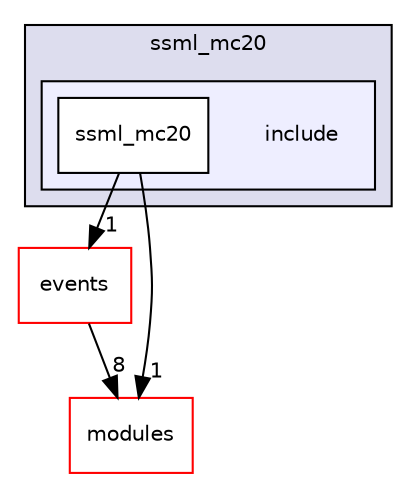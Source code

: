 digraph "include" {
  compound=true
  node [ fontsize="10", fontname="Helvetica"];
  edge [ labelfontsize="10", labelfontname="Helvetica"];
  subgraph clusterdir_549477c21a0785cbfd640d7e1d6f8fcc {
    graph [ bgcolor="#ddddee", pencolor="black", label="ssml_mc20" fontname="Helvetica", fontsize="10", URL="dir_549477c21a0785cbfd640d7e1d6f8fcc.html"]
  subgraph clusterdir_8f9aeed163c8e5588a9cc6682d31fecf {
    graph [ bgcolor="#eeeeff", pencolor="black", label="" URL="dir_8f9aeed163c8e5588a9cc6682d31fecf.html"];
    dir_8f9aeed163c8e5588a9cc6682d31fecf [shape=plaintext label="include"];
    dir_111d6ab4cad41c0e506c261a1104b6f0 [shape=box label="ssml_mc20" color="black" fillcolor="white" style="filled" URL="dir_111d6ab4cad41c0e506c261a1104b6f0.html"];
  }
  }
  dir_8c49963344259a26845032e86c0550c4 [shape=box label="events" fillcolor="white" style="filled" color="red" URL="dir_8c49963344259a26845032e86c0550c4.html"];
  dir_ee3c23494b4011e6a628e4900ef262df [shape=box label="modules" fillcolor="white" style="filled" color="red" URL="dir_ee3c23494b4011e6a628e4900ef262df.html"];
  dir_111d6ab4cad41c0e506c261a1104b6f0->dir_8c49963344259a26845032e86c0550c4 [headlabel="1", labeldistance=1.5 headhref="dir_000103_000019.html"];
  dir_111d6ab4cad41c0e506c261a1104b6f0->dir_ee3c23494b4011e6a628e4900ef262df [headlabel="1", labeldistance=1.5 headhref="dir_000103_000074.html"];
  dir_8c49963344259a26845032e86c0550c4->dir_ee3c23494b4011e6a628e4900ef262df [headlabel="8", labeldistance=1.5 headhref="dir_000019_000074.html"];
}
